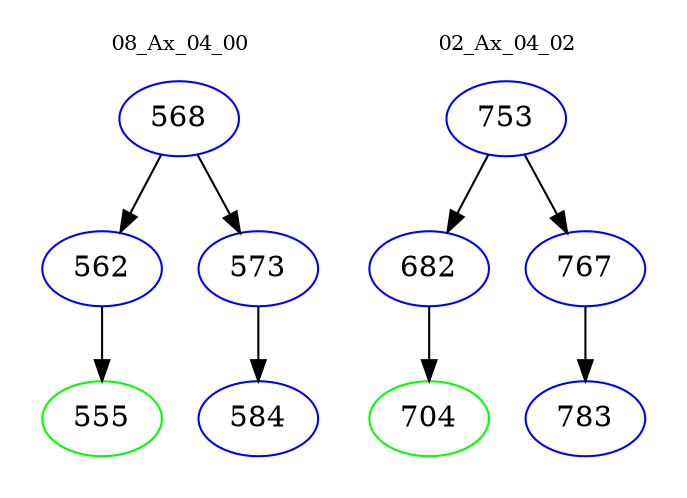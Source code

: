 digraph{
subgraph cluster_0 {
color = white
label = "08_Ax_04_00";
fontsize=10;
T0_568 [label="568", color="blue"]
T0_568 -> T0_562 [color="black"]
T0_562 [label="562", color="blue"]
T0_562 -> T0_555 [color="black"]
T0_555 [label="555", color="green"]
T0_568 -> T0_573 [color="black"]
T0_573 [label="573", color="blue"]
T0_573 -> T0_584 [color="black"]
T0_584 [label="584", color="blue"]
}
subgraph cluster_1 {
color = white
label = "02_Ax_04_02";
fontsize=10;
T1_753 [label="753", color="blue"]
T1_753 -> T1_682 [color="black"]
T1_682 [label="682", color="blue"]
T1_682 -> T1_704 [color="black"]
T1_704 [label="704", color="green"]
T1_753 -> T1_767 [color="black"]
T1_767 [label="767", color="blue"]
T1_767 -> T1_783 [color="black"]
T1_783 [label="783", color="blue"]
}
}
